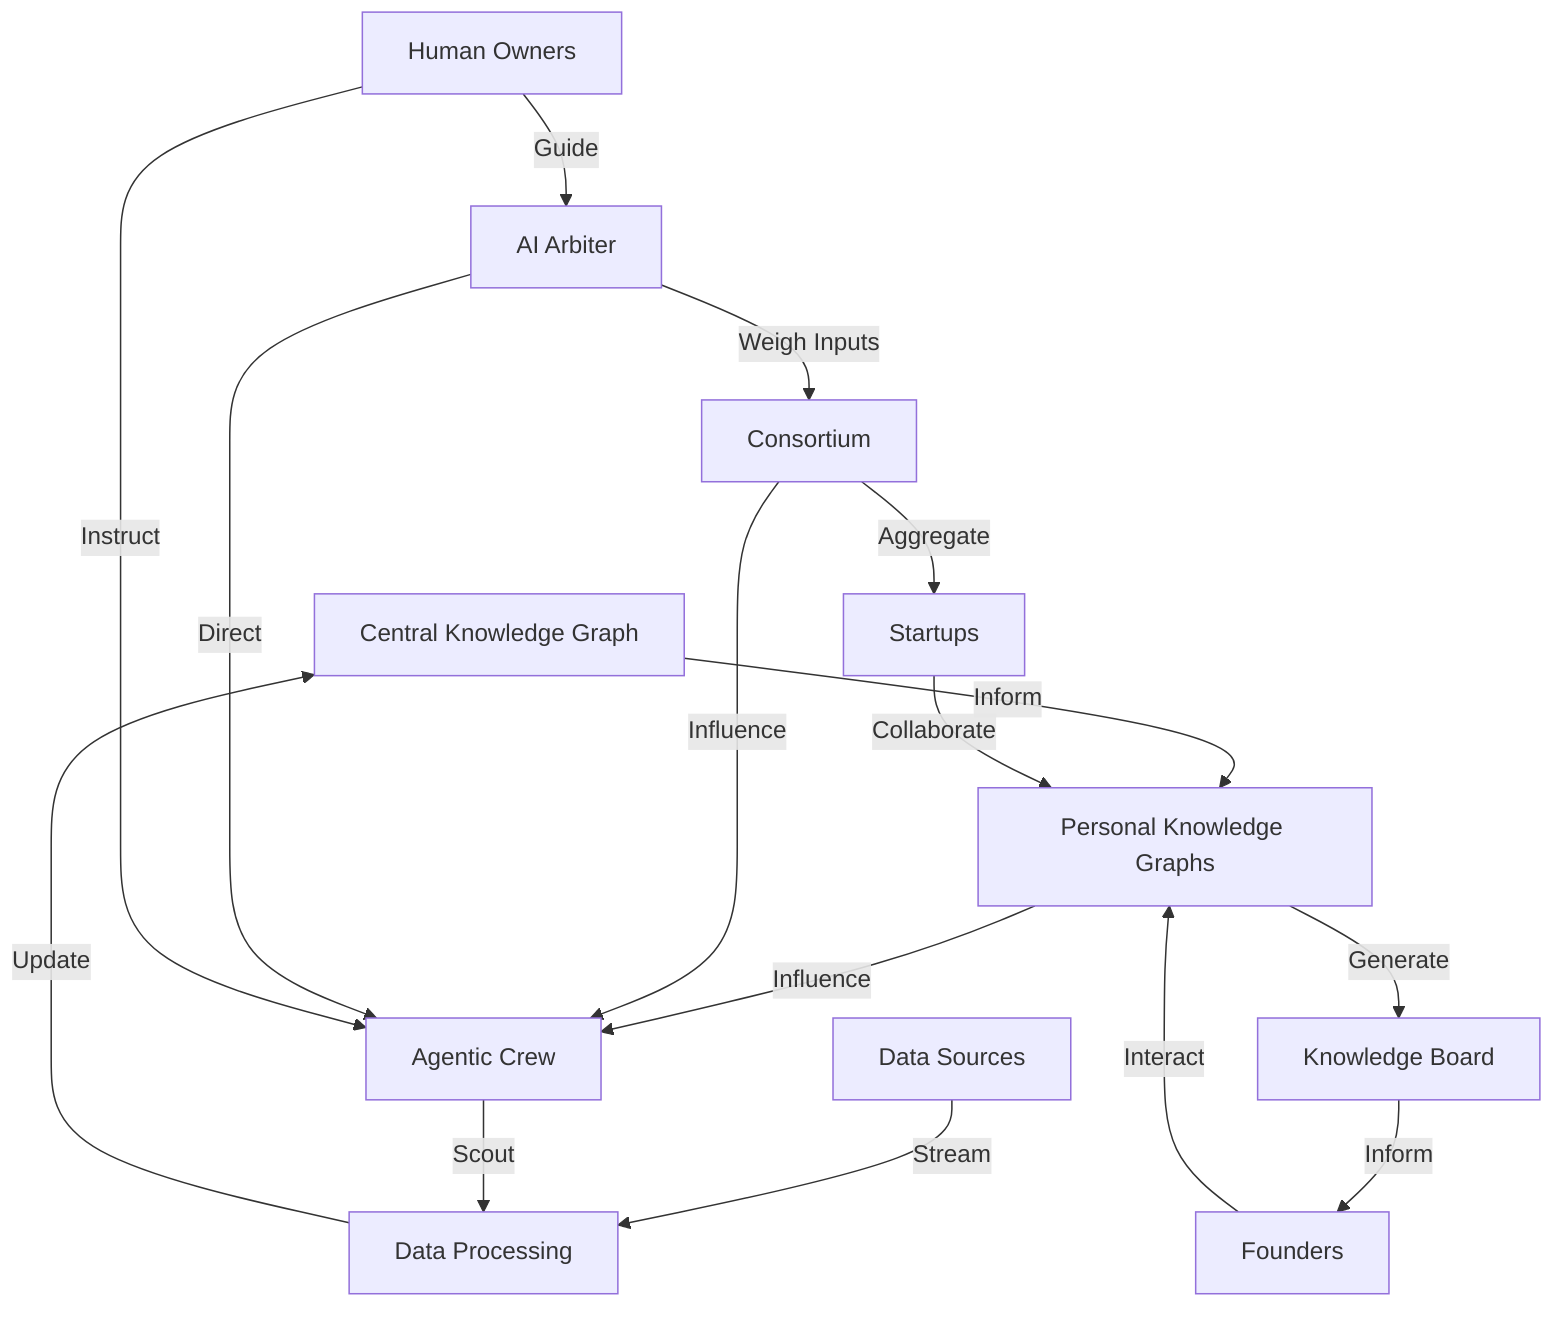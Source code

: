 graph TD
    CKG[Central Knowledge Graph] -->|Inform| PKG[Personal Knowledge Graphs]
    DS[Data Sources] -->|Stream| DP[Data Processing]
    AC[Agentic Crew] -->|Scout| DP
    DP -->|Update| CKG
    PKG -->|Influence| AC
    F[Founders] -->|Interact| PKG
    S[Startups] -->|Collaborate| PKG
    C[Consortium] -->|Aggregate| S
    C -->|Influence| AC
    AA[AI Arbiter] -->|Direct| AC
    AA -->|Weigh Inputs| C
    HO[Human Owners] -->|Instruct| AC
    HO -->|Guide| AA
    PKG -->|Generate| KB[Knowledge Board]
    KB -->|Inform| F